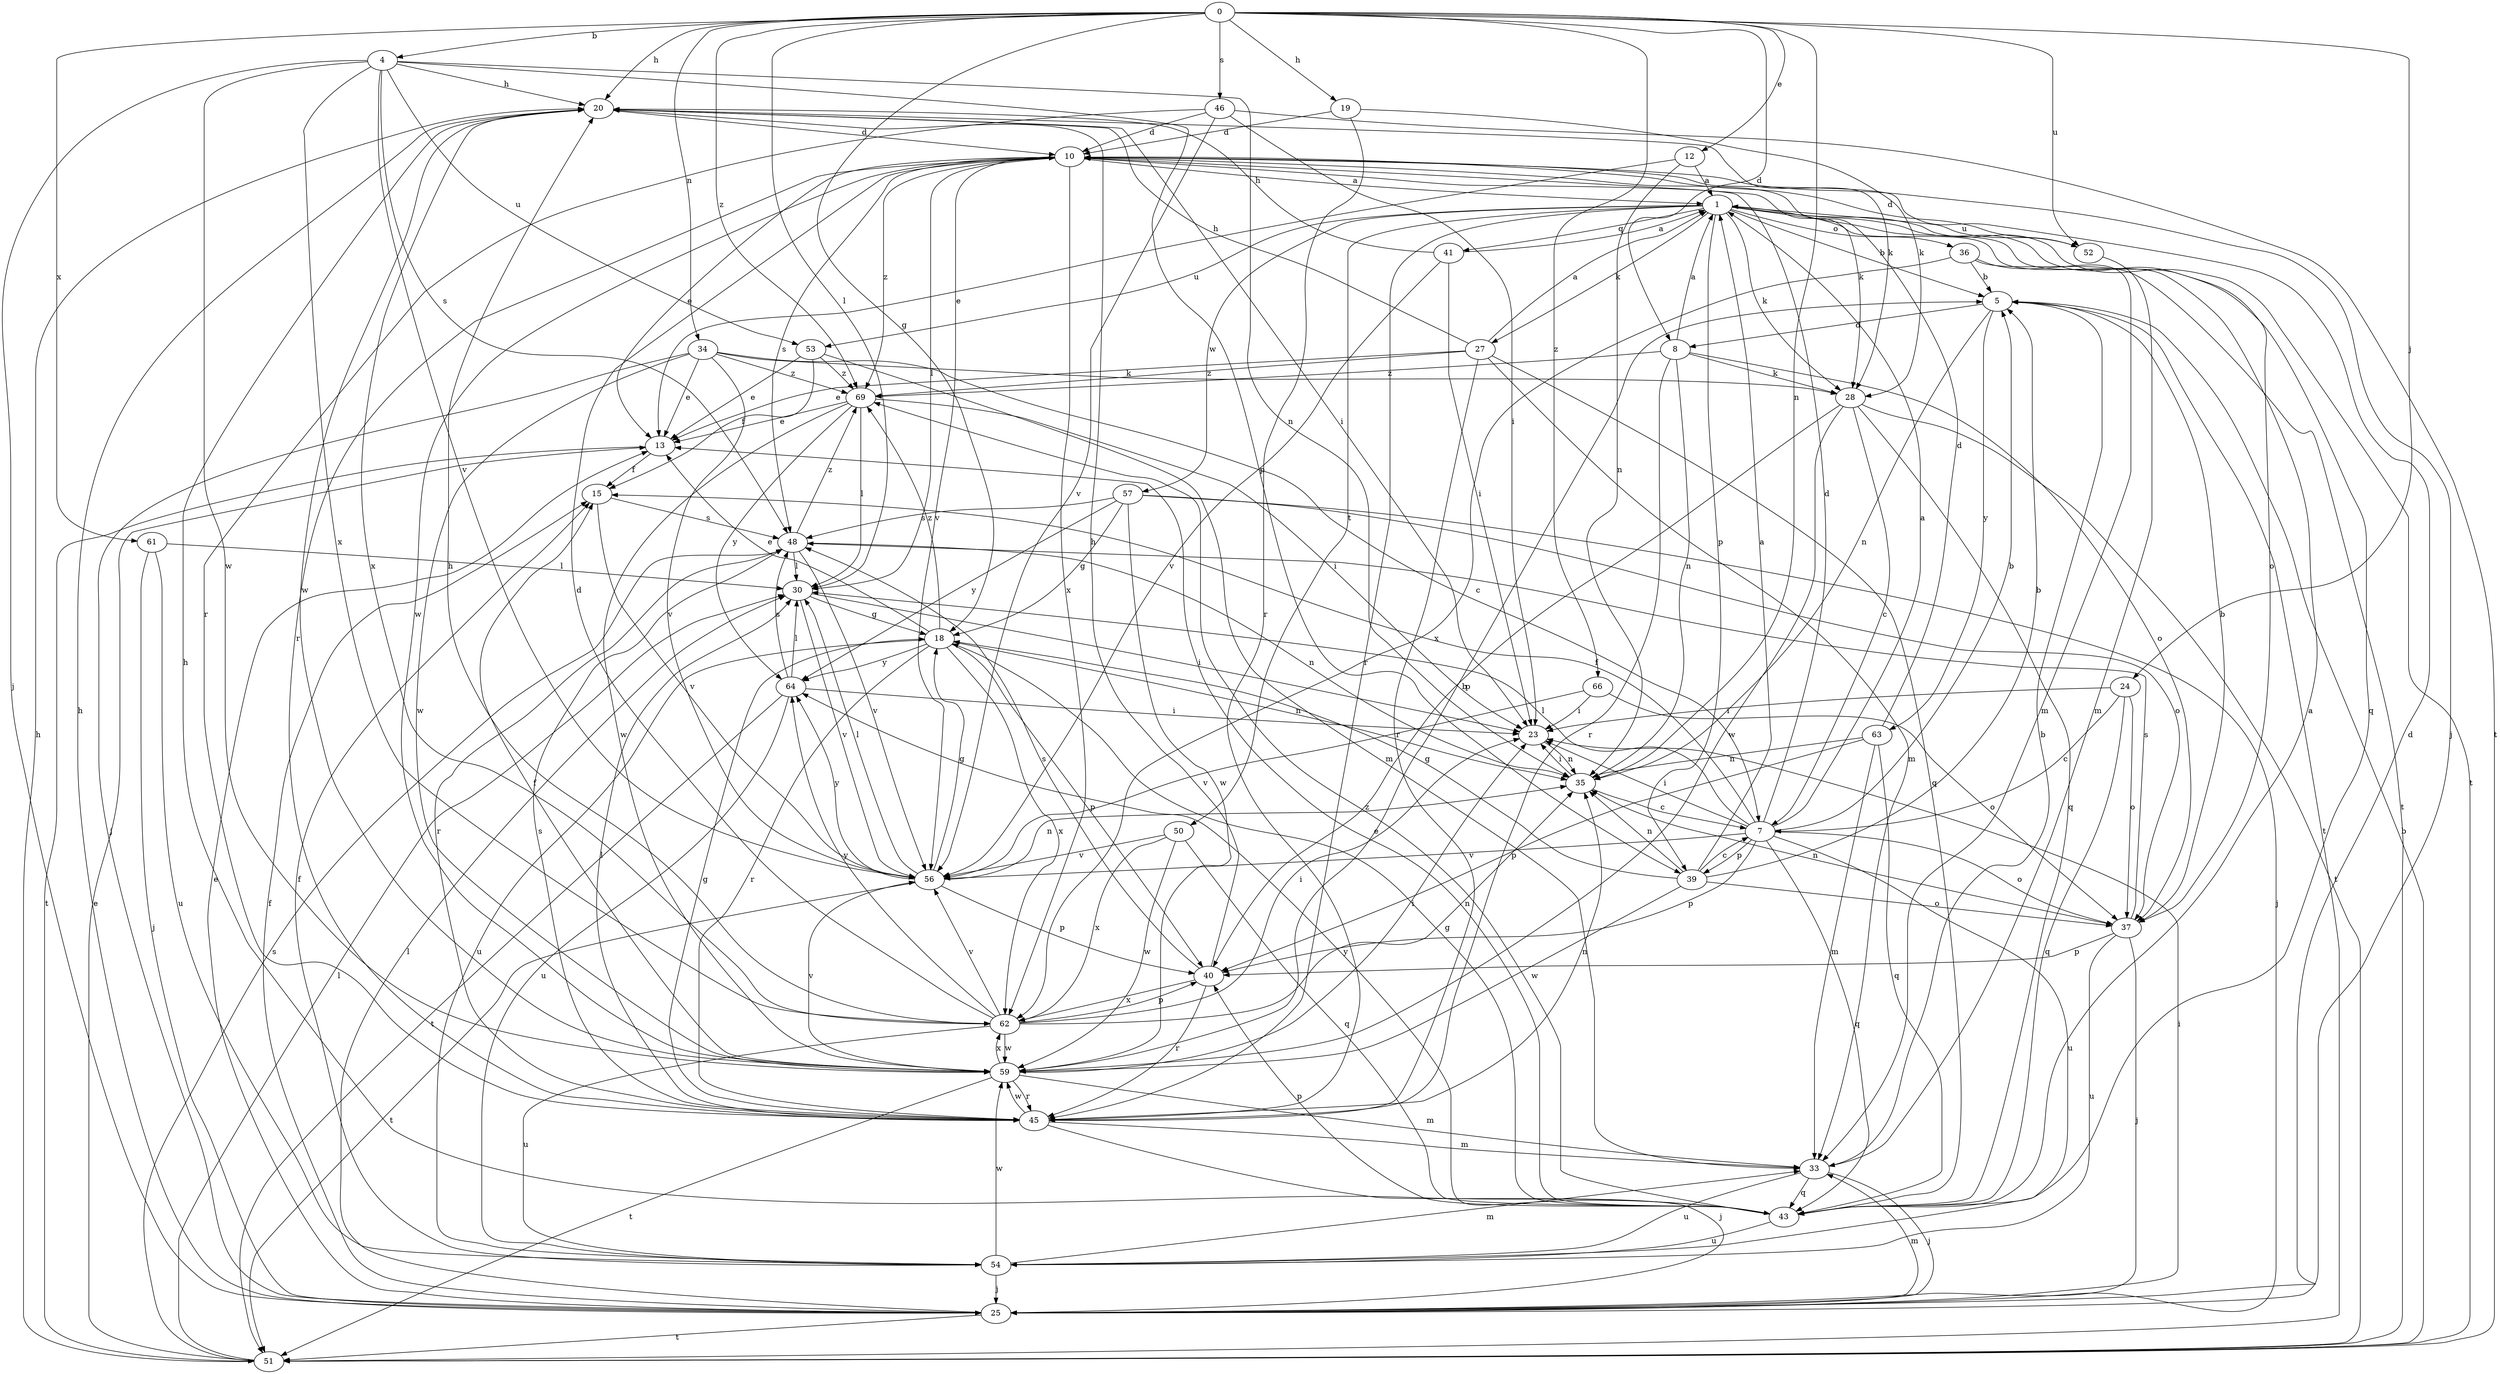 strict digraph  {
0;
1;
4;
5;
7;
8;
10;
12;
13;
15;
18;
19;
20;
23;
24;
25;
27;
28;
30;
33;
34;
35;
36;
37;
39;
40;
41;
43;
45;
46;
48;
50;
51;
52;
53;
54;
56;
57;
59;
61;
62;
63;
64;
66;
69;
0 -> 4  [label=b];
0 -> 8  [label=d];
0 -> 12  [label=e];
0 -> 18  [label=g];
0 -> 19  [label=h];
0 -> 20  [label=h];
0 -> 24  [label=j];
0 -> 30  [label=l];
0 -> 34  [label=n];
0 -> 35  [label=n];
0 -> 46  [label=s];
0 -> 52  [label=u];
0 -> 61  [label=x];
0 -> 66  [label=z];
0 -> 69  [label=z];
1 -> 5  [label=b];
1 -> 27  [label=k];
1 -> 28  [label=k];
1 -> 36  [label=o];
1 -> 37  [label=o];
1 -> 39  [label=p];
1 -> 41  [label=q];
1 -> 43  [label=q];
1 -> 45  [label=r];
1 -> 50  [label=t];
1 -> 51  [label=t];
1 -> 52  [label=u];
1 -> 53  [label=u];
1 -> 57  [label=w];
4 -> 20  [label=h];
4 -> 25  [label=j];
4 -> 35  [label=n];
4 -> 39  [label=p];
4 -> 48  [label=s];
4 -> 53  [label=u];
4 -> 56  [label=v];
4 -> 59  [label=w];
4 -> 62  [label=x];
5 -> 8  [label=d];
5 -> 35  [label=n];
5 -> 51  [label=t];
5 -> 63  [label=y];
7 -> 1  [label=a];
7 -> 5  [label=b];
7 -> 10  [label=d];
7 -> 15  [label=f];
7 -> 23  [label=i];
7 -> 30  [label=l];
7 -> 37  [label=o];
7 -> 39  [label=p];
7 -> 40  [label=p];
7 -> 43  [label=q];
7 -> 54  [label=u];
7 -> 56  [label=v];
8 -> 1  [label=a];
8 -> 28  [label=k];
8 -> 35  [label=n];
8 -> 37  [label=o];
8 -> 45  [label=r];
8 -> 69  [label=z];
10 -> 1  [label=a];
10 -> 13  [label=e];
10 -> 25  [label=j];
10 -> 28  [label=k];
10 -> 30  [label=l];
10 -> 45  [label=r];
10 -> 48  [label=s];
10 -> 56  [label=v];
10 -> 59  [label=w];
10 -> 62  [label=x];
10 -> 69  [label=z];
12 -> 1  [label=a];
12 -> 13  [label=e];
12 -> 35  [label=n];
13 -> 15  [label=f];
13 -> 51  [label=t];
15 -> 48  [label=s];
15 -> 56  [label=v];
18 -> 13  [label=e];
18 -> 35  [label=n];
18 -> 40  [label=p];
18 -> 45  [label=r];
18 -> 54  [label=u];
18 -> 62  [label=x];
18 -> 64  [label=y];
18 -> 69  [label=z];
19 -> 10  [label=d];
19 -> 28  [label=k];
19 -> 45  [label=r];
20 -> 10  [label=d];
20 -> 23  [label=i];
20 -> 28  [label=k];
20 -> 59  [label=w];
20 -> 62  [label=x];
23 -> 35  [label=n];
24 -> 7  [label=c];
24 -> 23  [label=i];
24 -> 37  [label=o];
24 -> 43  [label=q];
25 -> 10  [label=d];
25 -> 13  [label=e];
25 -> 15  [label=f];
25 -> 20  [label=h];
25 -> 23  [label=i];
25 -> 30  [label=l];
25 -> 33  [label=m];
25 -> 51  [label=t];
27 -> 1  [label=a];
27 -> 13  [label=e];
27 -> 20  [label=h];
27 -> 33  [label=m];
27 -> 43  [label=q];
27 -> 45  [label=r];
27 -> 69  [label=z];
28 -> 7  [label=c];
28 -> 40  [label=p];
28 -> 43  [label=q];
28 -> 51  [label=t];
28 -> 59  [label=w];
30 -> 18  [label=g];
30 -> 23  [label=i];
30 -> 56  [label=v];
33 -> 5  [label=b];
33 -> 25  [label=j];
33 -> 43  [label=q];
33 -> 54  [label=u];
34 -> 7  [label=c];
34 -> 13  [label=e];
34 -> 25  [label=j];
34 -> 28  [label=k];
34 -> 56  [label=v];
34 -> 59  [label=w];
34 -> 69  [label=z];
35 -> 7  [label=c];
35 -> 23  [label=i];
36 -> 5  [label=b];
36 -> 33  [label=m];
36 -> 51  [label=t];
36 -> 62  [label=x];
37 -> 5  [label=b];
37 -> 25  [label=j];
37 -> 35  [label=n];
37 -> 40  [label=p];
37 -> 48  [label=s];
37 -> 54  [label=u];
39 -> 1  [label=a];
39 -> 5  [label=b];
39 -> 7  [label=c];
39 -> 18  [label=g];
39 -> 35  [label=n];
39 -> 37  [label=o];
39 -> 59  [label=w];
40 -> 20  [label=h];
40 -> 45  [label=r];
40 -> 48  [label=s];
40 -> 62  [label=x];
41 -> 1  [label=a];
41 -> 20  [label=h];
41 -> 23  [label=i];
41 -> 56  [label=v];
43 -> 1  [label=a];
43 -> 13  [label=e];
43 -> 18  [label=g];
43 -> 20  [label=h];
43 -> 40  [label=p];
43 -> 54  [label=u];
43 -> 64  [label=y];
43 -> 69  [label=z];
45 -> 18  [label=g];
45 -> 25  [label=j];
45 -> 30  [label=l];
45 -> 33  [label=m];
45 -> 35  [label=n];
45 -> 48  [label=s];
45 -> 59  [label=w];
46 -> 10  [label=d];
46 -> 23  [label=i];
46 -> 45  [label=r];
46 -> 51  [label=t];
46 -> 56  [label=v];
48 -> 30  [label=l];
48 -> 35  [label=n];
48 -> 45  [label=r];
48 -> 56  [label=v];
48 -> 69  [label=z];
50 -> 43  [label=q];
50 -> 56  [label=v];
50 -> 59  [label=w];
50 -> 62  [label=x];
51 -> 5  [label=b];
51 -> 13  [label=e];
51 -> 20  [label=h];
51 -> 30  [label=l];
51 -> 48  [label=s];
52 -> 10  [label=d];
52 -> 33  [label=m];
53 -> 13  [label=e];
53 -> 15  [label=f];
53 -> 33  [label=m];
53 -> 69  [label=z];
54 -> 15  [label=f];
54 -> 25  [label=j];
54 -> 33  [label=m];
54 -> 59  [label=w];
56 -> 18  [label=g];
56 -> 30  [label=l];
56 -> 35  [label=n];
56 -> 40  [label=p];
56 -> 51  [label=t];
56 -> 64  [label=y];
57 -> 18  [label=g];
57 -> 25  [label=j];
57 -> 37  [label=o];
57 -> 48  [label=s];
57 -> 59  [label=w];
57 -> 64  [label=y];
59 -> 5  [label=b];
59 -> 15  [label=f];
59 -> 23  [label=i];
59 -> 33  [label=m];
59 -> 45  [label=r];
59 -> 51  [label=t];
59 -> 56  [label=v];
59 -> 62  [label=x];
61 -> 25  [label=j];
61 -> 30  [label=l];
61 -> 54  [label=u];
62 -> 10  [label=d];
62 -> 20  [label=h];
62 -> 23  [label=i];
62 -> 35  [label=n];
62 -> 40  [label=p];
62 -> 54  [label=u];
62 -> 56  [label=v];
62 -> 59  [label=w];
62 -> 64  [label=y];
63 -> 10  [label=d];
63 -> 33  [label=m];
63 -> 35  [label=n];
63 -> 40  [label=p];
63 -> 43  [label=q];
64 -> 23  [label=i];
64 -> 30  [label=l];
64 -> 48  [label=s];
64 -> 51  [label=t];
64 -> 54  [label=u];
66 -> 23  [label=i];
66 -> 37  [label=o];
66 -> 56  [label=v];
69 -> 13  [label=e];
69 -> 23  [label=i];
69 -> 30  [label=l];
69 -> 59  [label=w];
69 -> 64  [label=y];
}

